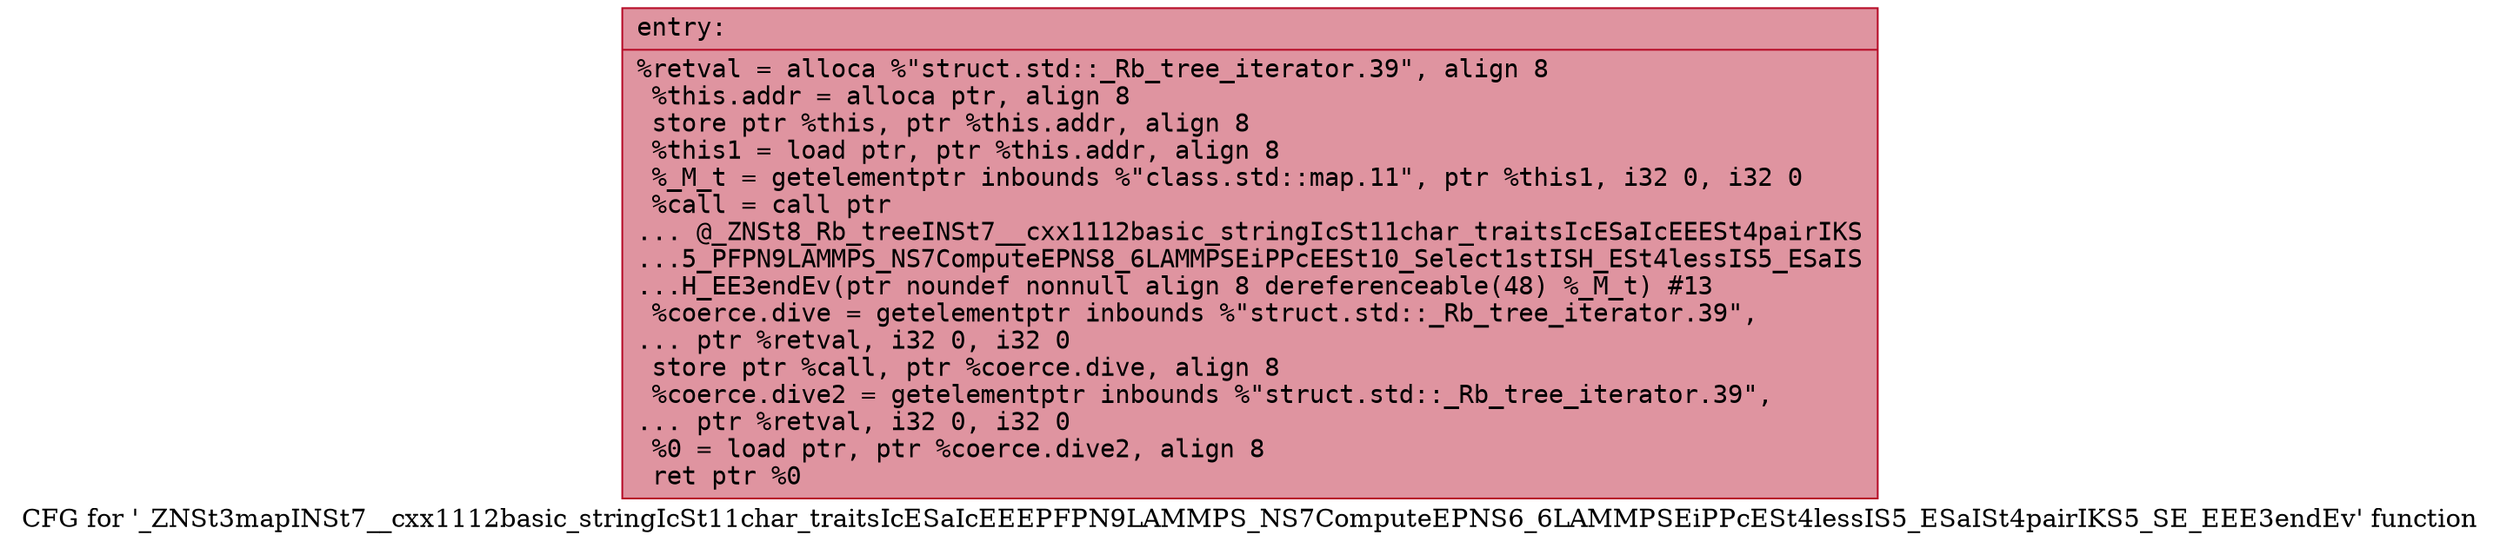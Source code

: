 digraph "CFG for '_ZNSt3mapINSt7__cxx1112basic_stringIcSt11char_traitsIcESaIcEEEPFPN9LAMMPS_NS7ComputeEPNS6_6LAMMPSEiPPcESt4lessIS5_ESaISt4pairIKS5_SE_EEE3endEv' function" {
	label="CFG for '_ZNSt3mapINSt7__cxx1112basic_stringIcSt11char_traitsIcESaIcEEEPFPN9LAMMPS_NS7ComputeEPNS6_6LAMMPSEiPPcESt4lessIS5_ESaISt4pairIKS5_SE_EEE3endEv' function";

	Node0x561f163f67c0 [shape=record,color="#b70d28ff", style=filled, fillcolor="#b70d2870" fontname="Courier",label="{entry:\l|  %retval = alloca %\"struct.std::_Rb_tree_iterator.39\", align 8\l  %this.addr = alloca ptr, align 8\l  store ptr %this, ptr %this.addr, align 8\l  %this1 = load ptr, ptr %this.addr, align 8\l  %_M_t = getelementptr inbounds %\"class.std::map.11\", ptr %this1, i32 0, i32 0\l  %call = call ptr\l... @_ZNSt8_Rb_treeINSt7__cxx1112basic_stringIcSt11char_traitsIcESaIcEEESt4pairIKS\l...5_PFPN9LAMMPS_NS7ComputeEPNS8_6LAMMPSEiPPcEESt10_Select1stISH_ESt4lessIS5_ESaIS\l...H_EE3endEv(ptr noundef nonnull align 8 dereferenceable(48) %_M_t) #13\l  %coerce.dive = getelementptr inbounds %\"struct.std::_Rb_tree_iterator.39\",\l... ptr %retval, i32 0, i32 0\l  store ptr %call, ptr %coerce.dive, align 8\l  %coerce.dive2 = getelementptr inbounds %\"struct.std::_Rb_tree_iterator.39\",\l... ptr %retval, i32 0, i32 0\l  %0 = load ptr, ptr %coerce.dive2, align 8\l  ret ptr %0\l}"];
}
